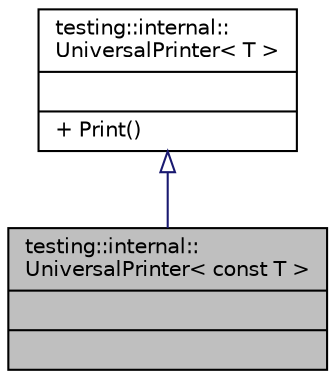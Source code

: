 digraph "testing::internal::UniversalPrinter&lt; const T &gt;"
{
 // INTERACTIVE_SVG=YES
 // LATEX_PDF_SIZE
  edge [fontname="Helvetica",fontsize="10",labelfontname="Helvetica",labelfontsize="10"];
  node [fontname="Helvetica",fontsize="10",shape=record];
  Node1 [label="{testing::internal::\lUniversalPrinter\< const T \>\n||}",height=0.2,width=0.4,color="black", fillcolor="grey75", style="filled", fontcolor="black",tooltip=" "];
  Node2 -> Node1 [dir="back",color="midnightblue",fontsize="10",style="solid",arrowtail="onormal",fontname="Helvetica"];
  Node2 [label="{testing::internal::\lUniversalPrinter\< T \>\n||+ Print()\l}",height=0.2,width=0.4,color="black", fillcolor="white", style="filled",URL="$d7/d76/classtesting_1_1internal_1_1_universal_printer.html",tooltip=" "];
}
